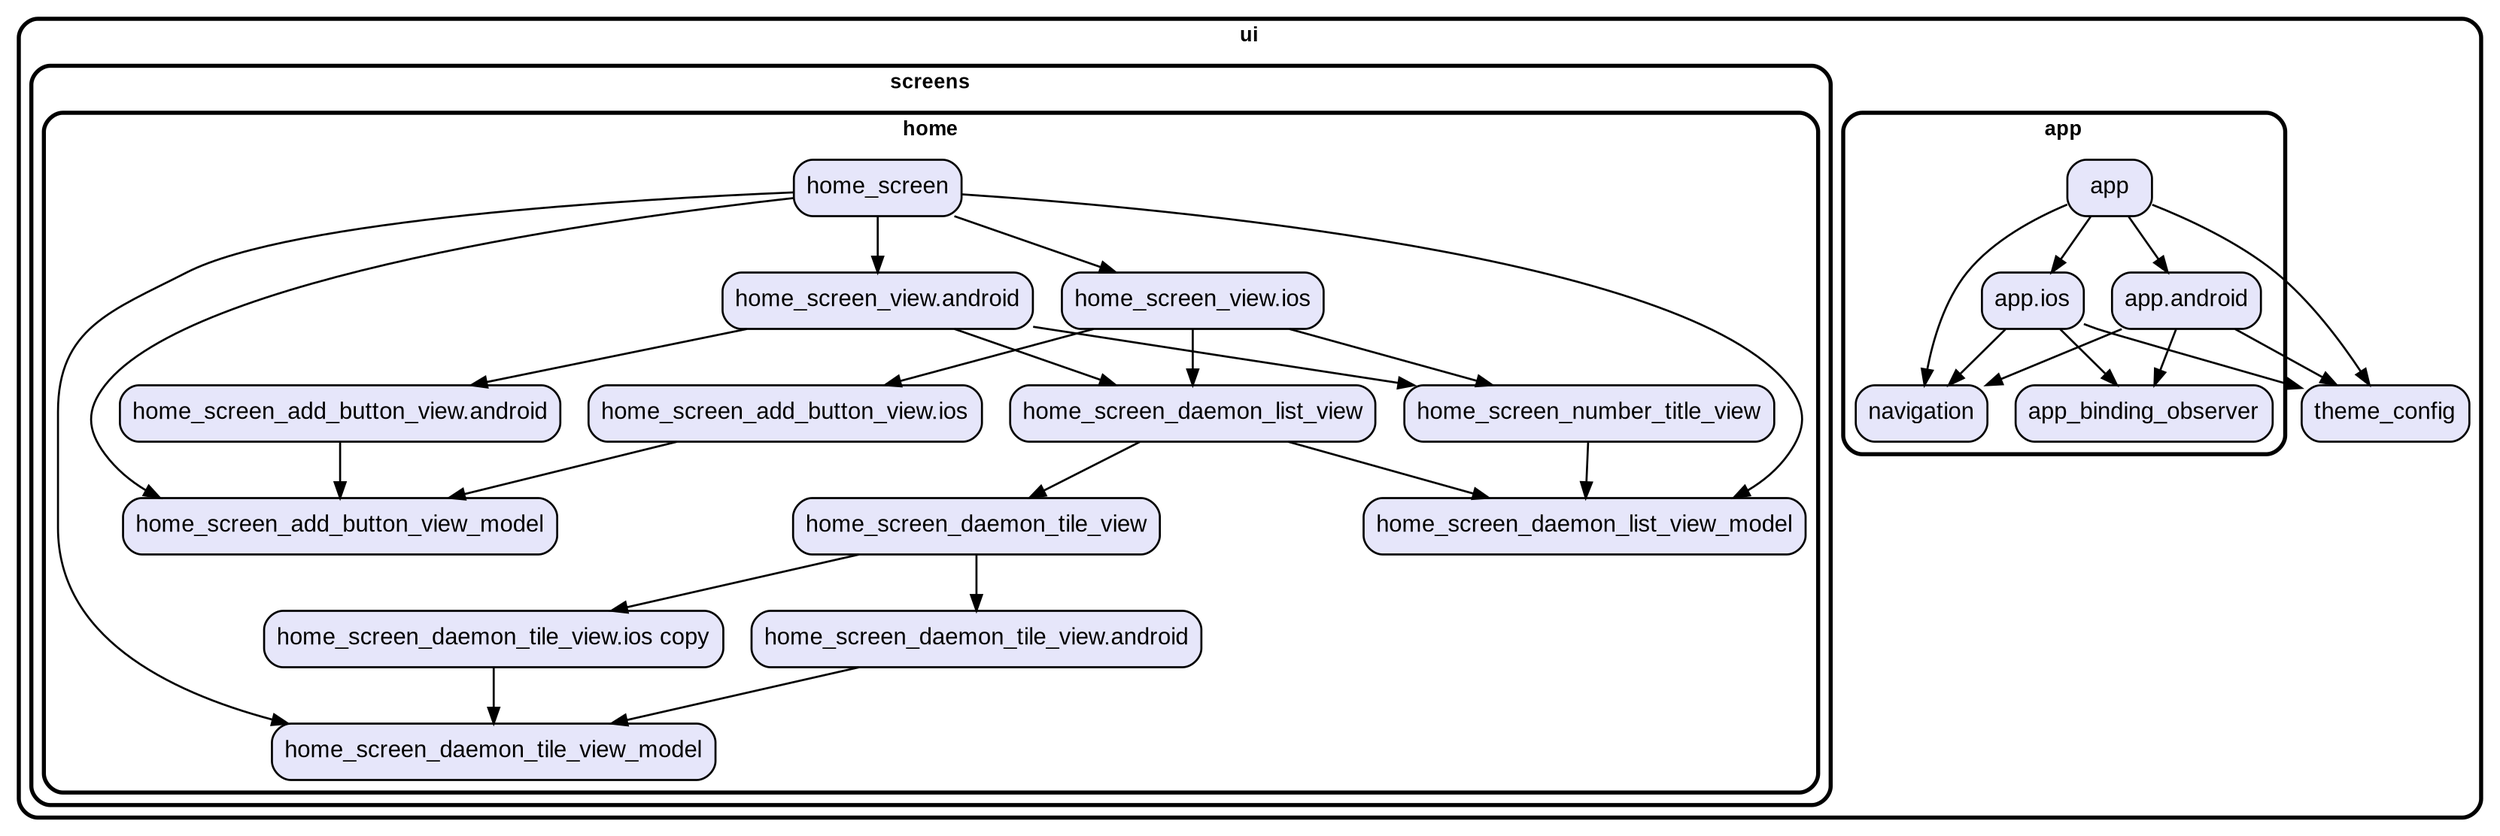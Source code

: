digraph "" {
  graph [style=rounded fontname="Arial Black" fontsize=13 penwidth=2.6];
  node [shape=rect style="filled,rounded" fontname=Arial fontsize=15 fillcolor=Lavender penwidth=1.3];
  edge [penwidth=1.3];
  "/app/app.android.dart" [label="app.android"];
  "/app/app_binding_observer.dart" [label="app_binding_observer"];
  "/app/app.ios.dart" [label="app.ios"];
  "/app/navigation.dart" [label="navigation"];
  "/app/app.dart" [label="app"];
  "/screens/home/home_screen_daemon_tile_view.ios copy.dart" [label="home_screen_daemon_tile_view.ios copy"];
  "/screens/home/home_screen_number_title_view.dart" [label="home_screen_number_title_view"];
  "/screens/home/home_screen_add_button_view_model.dart" [label="home_screen_add_button_view_model"];
  "/screens/home/home_screen_add_button_view.android.dart" [label="home_screen_add_button_view.android"];
  "/screens/home/home_screen_view.android.dart" [label="home_screen_view.android"];
  "/screens/home/home_screen_view.ios.dart" [label="home_screen_view.ios"];
  "/screens/home/home_screen_daemon_tile_view_model.dart" [label="home_screen_daemon_tile_view_model"];
  "/screens/home/home_screen_daemon_list_view_model.dart" [label="home_screen_daemon_list_view_model"];
  "/screens/home/home_screen_daemon_tile_view.android.dart" [label="home_screen_daemon_tile_view.android"];
  "/screens/home/home_screen_daemon_list_view.dart" [label="home_screen_daemon_list_view"];
  "/screens/home/home_screen.dart" [label="home_screen"];
  "/screens/home/home_screen_add_button_view.ios.dart" [label="home_screen_add_button_view.ios"];
  "/screens/home/home_screen_daemon_tile_view.dart" [label="home_screen_daemon_tile_view"];
  "/theme_config.dart" [label="theme_config"];
  subgraph "cluster~" {
    label="ui";
    "/theme_config.dart";
    subgraph "cluster~/app" {
      label="app";
      "/app/app.android.dart";
      "/app/app_binding_observer.dart";
      "/app/app.ios.dart";
      "/app/navigation.dart";
      "/app/app.dart";
    }
    subgraph "cluster~/screens" {
      label="screens";
      subgraph "cluster~/screens/home" {
        label="home";
        "/screens/home/home_screen_daemon_tile_view.ios copy.dart";
        "/screens/home/home_screen_number_title_view.dart";
        "/screens/home/home_screen_add_button_view_model.dart";
        "/screens/home/home_screen_add_button_view.android.dart";
        "/screens/home/home_screen_view.android.dart";
        "/screens/home/home_screen_view.ios.dart";
        "/screens/home/home_screen_daemon_tile_view_model.dart";
        "/screens/home/home_screen_daemon_list_view_model.dart";
        "/screens/home/home_screen_daemon_tile_view.android.dart";
        "/screens/home/home_screen_daemon_list_view.dart";
        "/screens/home/home_screen.dart";
        "/screens/home/home_screen_add_button_view.ios.dart";
        "/screens/home/home_screen_daemon_tile_view.dart";
      }
    }
  }
  "/app/app.android.dart" -> "/app/app_binding_observer.dart";
  "/app/app.android.dart" -> "/app/navigation.dart";
  "/app/app.android.dart" -> "/theme_config.dart";
  "/app/app.ios.dart" -> "/app/app_binding_observer.dart";
  "/app/app.ios.dart" -> "/app/navigation.dart";
  "/app/app.ios.dart" -> "/theme_config.dart";
  "/app/app.dart" -> "/app/app.android.dart";
  "/app/app.dart" -> "/app/app.ios.dart";
  "/app/app.dart" -> "/app/navigation.dart";
  "/app/app.dart" -> "/theme_config.dart";
  "/screens/home/home_screen_daemon_tile_view.ios copy.dart" -> "/screens/home/home_screen_daemon_tile_view_model.dart";
  "/screens/home/home_screen_number_title_view.dart" -> "/screens/home/home_screen_daemon_list_view_model.dart";
  "/screens/home/home_screen_add_button_view.android.dart" -> "/screens/home/home_screen_add_button_view_model.dart";
  "/screens/home/home_screen_view.android.dart" -> "/screens/home/home_screen_add_button_view.android.dart";
  "/screens/home/home_screen_view.android.dart" -> "/screens/home/home_screen_daemon_list_view.dart";
  "/screens/home/home_screen_view.android.dart" -> "/screens/home/home_screen_number_title_view.dart";
  "/screens/home/home_screen_view.ios.dart" -> "/screens/home/home_screen_add_button_view.ios.dart";
  "/screens/home/home_screen_view.ios.dart" -> "/screens/home/home_screen_daemon_list_view.dart";
  "/screens/home/home_screen_view.ios.dart" -> "/screens/home/home_screen_number_title_view.dart";
  "/screens/home/home_screen_daemon_tile_view.android.dart" -> "/screens/home/home_screen_daemon_tile_view_model.dart";
  "/screens/home/home_screen_daemon_list_view.dart" -> "/screens/home/home_screen_daemon_list_view_model.dart";
  "/screens/home/home_screen_daemon_list_view.dart" -> "/screens/home/home_screen_daemon_tile_view.dart";
  "/screens/home/home_screen.dart" -> "/screens/home/home_screen_add_button_view_model.dart";
  "/screens/home/home_screen.dart" -> "/screens/home/home_screen_daemon_list_view_model.dart";
  "/screens/home/home_screen.dart" -> "/screens/home/home_screen_daemon_tile_view_model.dart";
  "/screens/home/home_screen.dart" -> "/screens/home/home_screen_view.android.dart";
  "/screens/home/home_screen.dart" -> "/screens/home/home_screen_view.ios.dart";
  "/screens/home/home_screen_add_button_view.ios.dart" -> "/screens/home/home_screen_add_button_view_model.dart";
  "/screens/home/home_screen_daemon_tile_view.dart" -> "/screens/home/home_screen_daemon_tile_view.android.dart";
  "/screens/home/home_screen_daemon_tile_view.dart" -> "/screens/home/home_screen_daemon_tile_view.ios copy.dart";
}
